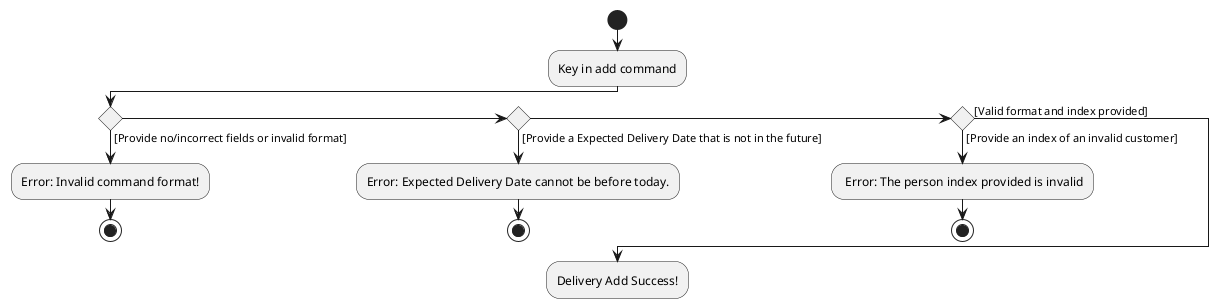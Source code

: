 @startuml
start
:Key in add command;

 if () then ([Provide no/incorrect fields or invalid format])
  :Error: Invalid command format!;
  stop
  elseif () then ([Provide a Expected Delivery Date that is not in the future])
  :Error: Expected Delivery Date cannot be before today.;
  stop
  elseif () then ([Provide an index of an invalid customer])
  : Error: The person index provided is invalid;
  stop

  else ([Valid format and index provided])
  endif
  :Delivery Add Success!;

@enduml
